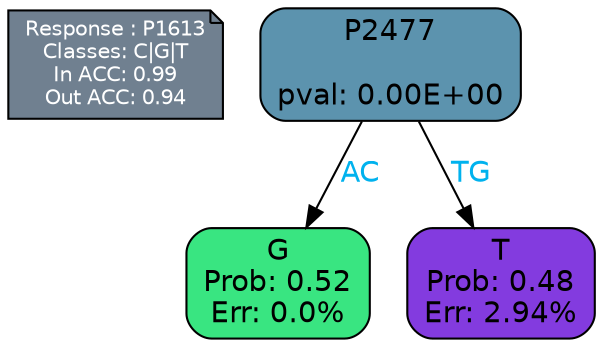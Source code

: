 digraph Tree {
node [shape=box, style="filled, rounded", color="black", fontname=helvetica] ;
graph [ranksep=equally, splines=polylines, bgcolor=transparent, dpi=600] ;
edge [fontname=helvetica] ;
LEGEND [label="Response : P1613
Classes: C|G|T
In ACC: 0.99
Out ACC: 0.94
",shape=note,align=left,style=filled,fillcolor="slategray",fontcolor="white",fontsize=10];1 [label="P2477

pval: 0.00E+00", fillcolor="#5c93ae"] ;
2 [label="G
Prob: 0.52
Err: 0.0%", fillcolor="#39e581"] ;
3 [label="T
Prob: 0.48
Err: 2.94%", fillcolor="#833bdf"] ;
1 -> 2 [label="AC",fontcolor=deepskyblue2] ;
1 -> 3 [label="TG",fontcolor=deepskyblue2] ;
{rank = same; 2;3;}{rank = same; LEGEND;1;}}